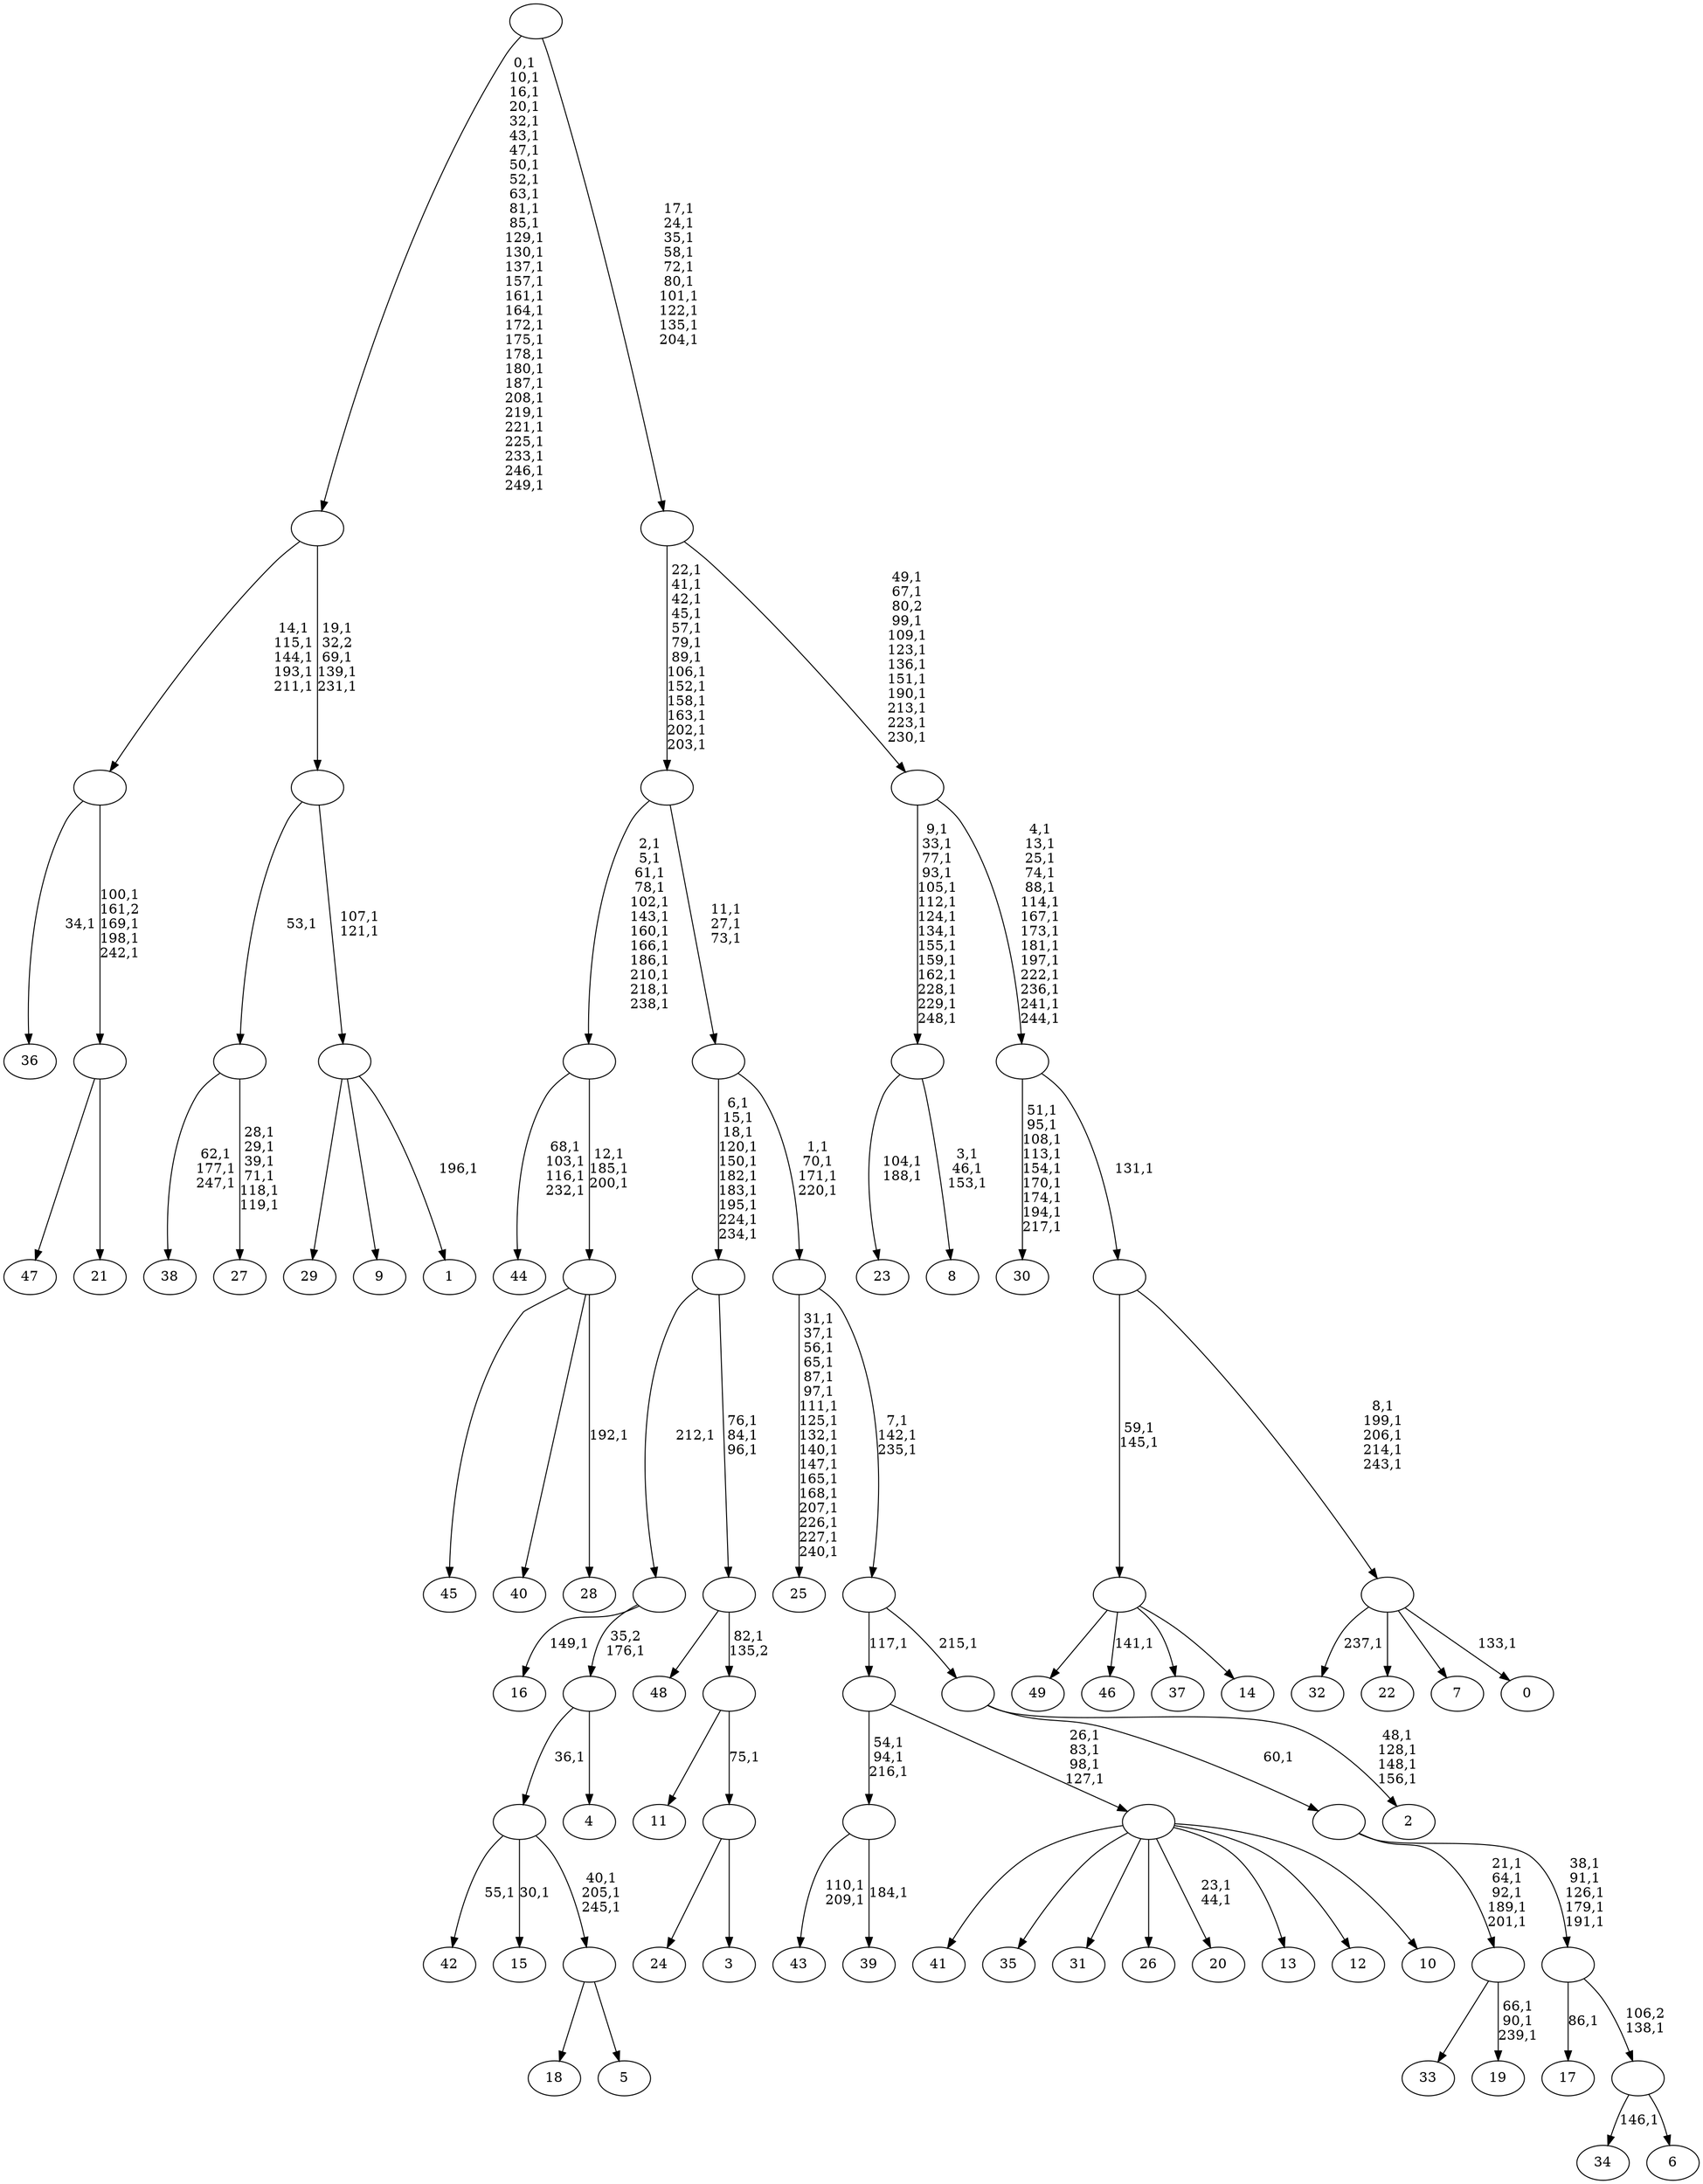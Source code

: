 digraph T {
	300 [label="49"]
	299 [label="48"]
	298 [label="47"]
	297 [label="46"]
	295 [label="45"]
	294 [label="44"]
	289 [label="43"]
	286 [label="42"]
	284 [label="41"]
	283 [label="40"]
	282 [label="39"]
	280 [label=""]
	277 [label="38"]
	273 [label="37"]
	272 [label="36"]
	270 [label="35"]
	269 [label="34"]
	267 [label="33"]
	266 [label="32"]
	264 [label="31"]
	263 [label="30"]
	253 [label="29"]
	252 [label="28"]
	250 [label=""]
	247 [label=""]
	235 [label="27"]
	228 [label=""]
	227 [label="26"]
	226 [label="25"]
	208 [label="24"]
	207 [label="23"]
	204 [label="22"]
	203 [label="21"]
	202 [label=""]
	198 [label=""]
	193 [label="20"]
	190 [label="19"]
	186 [label=""]
	181 [label="18"]
	180 [label="17"]
	178 [label="16"]
	176 [label="15"]
	174 [label="14"]
	173 [label=""]
	171 [label="13"]
	170 [label="12"]
	169 [label="11"]
	168 [label="10"]
	167 [label=""]
	163 [label=""]
	162 [label="9"]
	161 [label="8"]
	157 [label=""]
	143 [label="7"]
	142 [label="6"]
	141 [label=""]
	140 [label=""]
	135 [label=""]
	134 [label="5"]
	133 [label=""]
	130 [label=""]
	129 [label="4"]
	128 [label=""]
	127 [label=""]
	126 [label="3"]
	125 [label=""]
	124 [label=""]
	123 [label=""]
	120 [label=""]
	110 [label="2"]
	105 [label=""]
	104 [label=""]
	101 [label=""]
	97 [label=""]
	94 [label=""]
	81 [label="1"]
	79 [label=""]
	77 [label=""]
	73 [label=""]
	43 [label="0"]
	41 [label=""]
	36 [label=""]
	35 [label=""]
	21 [label=""]
	10 [label=""]
	0 [label=""]
	280 -> 282 [label="184,1"]
	280 -> 289 [label="110,1\n209,1"]
	250 -> 252 [label="192,1"]
	250 -> 295 [label=""]
	250 -> 283 [label=""]
	247 -> 250 [label="12,1\n185,1\n200,1"]
	247 -> 294 [label="68,1\n103,1\n116,1\n232,1"]
	228 -> 235 [label="28,1\n29,1\n39,1\n71,1\n118,1\n119,1"]
	228 -> 277 [label="62,1\n177,1\n247,1"]
	202 -> 298 [label=""]
	202 -> 203 [label=""]
	198 -> 202 [label="100,1\n161,2\n169,1\n198,1\n242,1"]
	198 -> 272 [label="34,1"]
	186 -> 190 [label="66,1\n90,1\n239,1"]
	186 -> 267 [label=""]
	173 -> 297 [label="141,1"]
	173 -> 300 [label=""]
	173 -> 273 [label=""]
	173 -> 174 [label=""]
	167 -> 193 [label="23,1\n44,1"]
	167 -> 284 [label=""]
	167 -> 270 [label=""]
	167 -> 264 [label=""]
	167 -> 227 [label=""]
	167 -> 171 [label=""]
	167 -> 170 [label=""]
	167 -> 168 [label=""]
	163 -> 167 [label="26,1\n83,1\n98,1\n127,1"]
	163 -> 280 [label="54,1\n94,1\n216,1"]
	157 -> 161 [label="3,1\n46,1\n153,1"]
	157 -> 207 [label="104,1\n188,1"]
	141 -> 269 [label="146,1"]
	141 -> 142 [label=""]
	140 -> 180 [label="86,1"]
	140 -> 141 [label="106,2\n138,1"]
	135 -> 140 [label="38,1\n91,1\n126,1\n179,1\n191,1"]
	135 -> 186 [label="21,1\n64,1\n92,1\n189,1\n201,1"]
	133 -> 181 [label=""]
	133 -> 134 [label=""]
	130 -> 133 [label="40,1\n205,1\n245,1"]
	130 -> 176 [label="30,1"]
	130 -> 286 [label="55,1"]
	128 -> 130 [label="36,1"]
	128 -> 129 [label=""]
	127 -> 178 [label="149,1"]
	127 -> 128 [label="35,2\n176,1"]
	125 -> 208 [label=""]
	125 -> 126 [label=""]
	124 -> 169 [label=""]
	124 -> 125 [label="75,1"]
	123 -> 299 [label=""]
	123 -> 124 [label="82,1\n135,2"]
	120 -> 123 [label="76,1\n84,1\n96,1"]
	120 -> 127 [label="212,1"]
	105 -> 110 [label="48,1\n128,1\n148,1\n156,1"]
	105 -> 135 [label="60,1"]
	104 -> 163 [label="117,1"]
	104 -> 105 [label="215,1"]
	101 -> 104 [label="7,1\n142,1\n235,1"]
	101 -> 226 [label="31,1\n37,1\n56,1\n65,1\n87,1\n97,1\n111,1\n125,1\n132,1\n140,1\n147,1\n165,1\n168,1\n207,1\n226,1\n227,1\n240,1"]
	97 -> 101 [label="1,1\n70,1\n171,1\n220,1"]
	97 -> 120 [label="6,1\n15,1\n18,1\n120,1\n150,1\n182,1\n183,1\n195,1\n224,1\n234,1"]
	94 -> 97 [label="11,1\n27,1\n73,1"]
	94 -> 247 [label="2,1\n5,1\n61,1\n78,1\n102,1\n143,1\n160,1\n166,1\n186,1\n210,1\n218,1\n238,1"]
	79 -> 81 [label="196,1"]
	79 -> 253 [label=""]
	79 -> 162 [label=""]
	77 -> 79 [label="107,1\n121,1"]
	77 -> 228 [label="53,1"]
	73 -> 77 [label="19,1\n32,2\n69,1\n139,1\n231,1"]
	73 -> 198 [label="14,1\n115,1\n144,1\n193,1\n211,1"]
	41 -> 43 [label="133,1"]
	41 -> 266 [label="237,1"]
	41 -> 204 [label=""]
	41 -> 143 [label=""]
	36 -> 41 [label="8,1\n199,1\n206,1\n214,1\n243,1"]
	36 -> 173 [label="59,1\n145,1"]
	35 -> 263 [label="51,1\n95,1\n108,1\n113,1\n154,1\n170,1\n174,1\n194,1\n217,1"]
	35 -> 36 [label="131,1"]
	21 -> 35 [label="4,1\n13,1\n25,1\n74,1\n88,1\n114,1\n167,1\n173,1\n181,1\n197,1\n222,1\n236,1\n241,1\n244,1"]
	21 -> 157 [label="9,1\n33,1\n77,1\n93,1\n105,1\n112,1\n124,1\n134,1\n155,1\n159,1\n162,1\n228,1\n229,1\n248,1"]
	10 -> 21 [label="49,1\n67,1\n80,2\n99,1\n109,1\n123,1\n136,1\n151,1\n190,1\n213,1\n223,1\n230,1"]
	10 -> 94 [label="22,1\n41,1\n42,1\n45,1\n57,1\n79,1\n89,1\n106,1\n152,1\n158,1\n163,1\n202,1\n203,1"]
	0 -> 10 [label="17,1\n24,1\n35,1\n58,1\n72,1\n80,1\n101,1\n122,1\n135,1\n204,1"]
	0 -> 73 [label="0,1\n10,1\n16,1\n20,1\n32,1\n43,1\n47,1\n50,1\n52,1\n63,1\n81,1\n85,1\n129,1\n130,1\n137,1\n157,1\n161,1\n164,1\n172,1\n175,1\n178,1\n180,1\n187,1\n208,1\n219,1\n221,1\n225,1\n233,1\n246,1\n249,1"]
}
